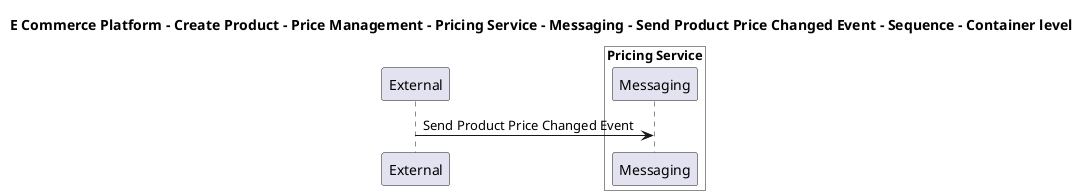 @startuml

title E Commerce Platform - Create Product - Price Management - Pricing Service - Messaging - Send Product Price Changed Event - Sequence - Container level

participant "External" as C4InterFlow.SoftwareSystems.ExternalSystem

box "Pricing Service" #White
    participant "Messaging" as ECommercePlatform.CreateProduct.PriceManagement.SoftwareSystems.PricingService.Containers.Messaging
end box


C4InterFlow.SoftwareSystems.ExternalSystem -> ECommercePlatform.CreateProduct.PriceManagement.SoftwareSystems.PricingService.Containers.Messaging : Send Product Price Changed Event


@enduml
